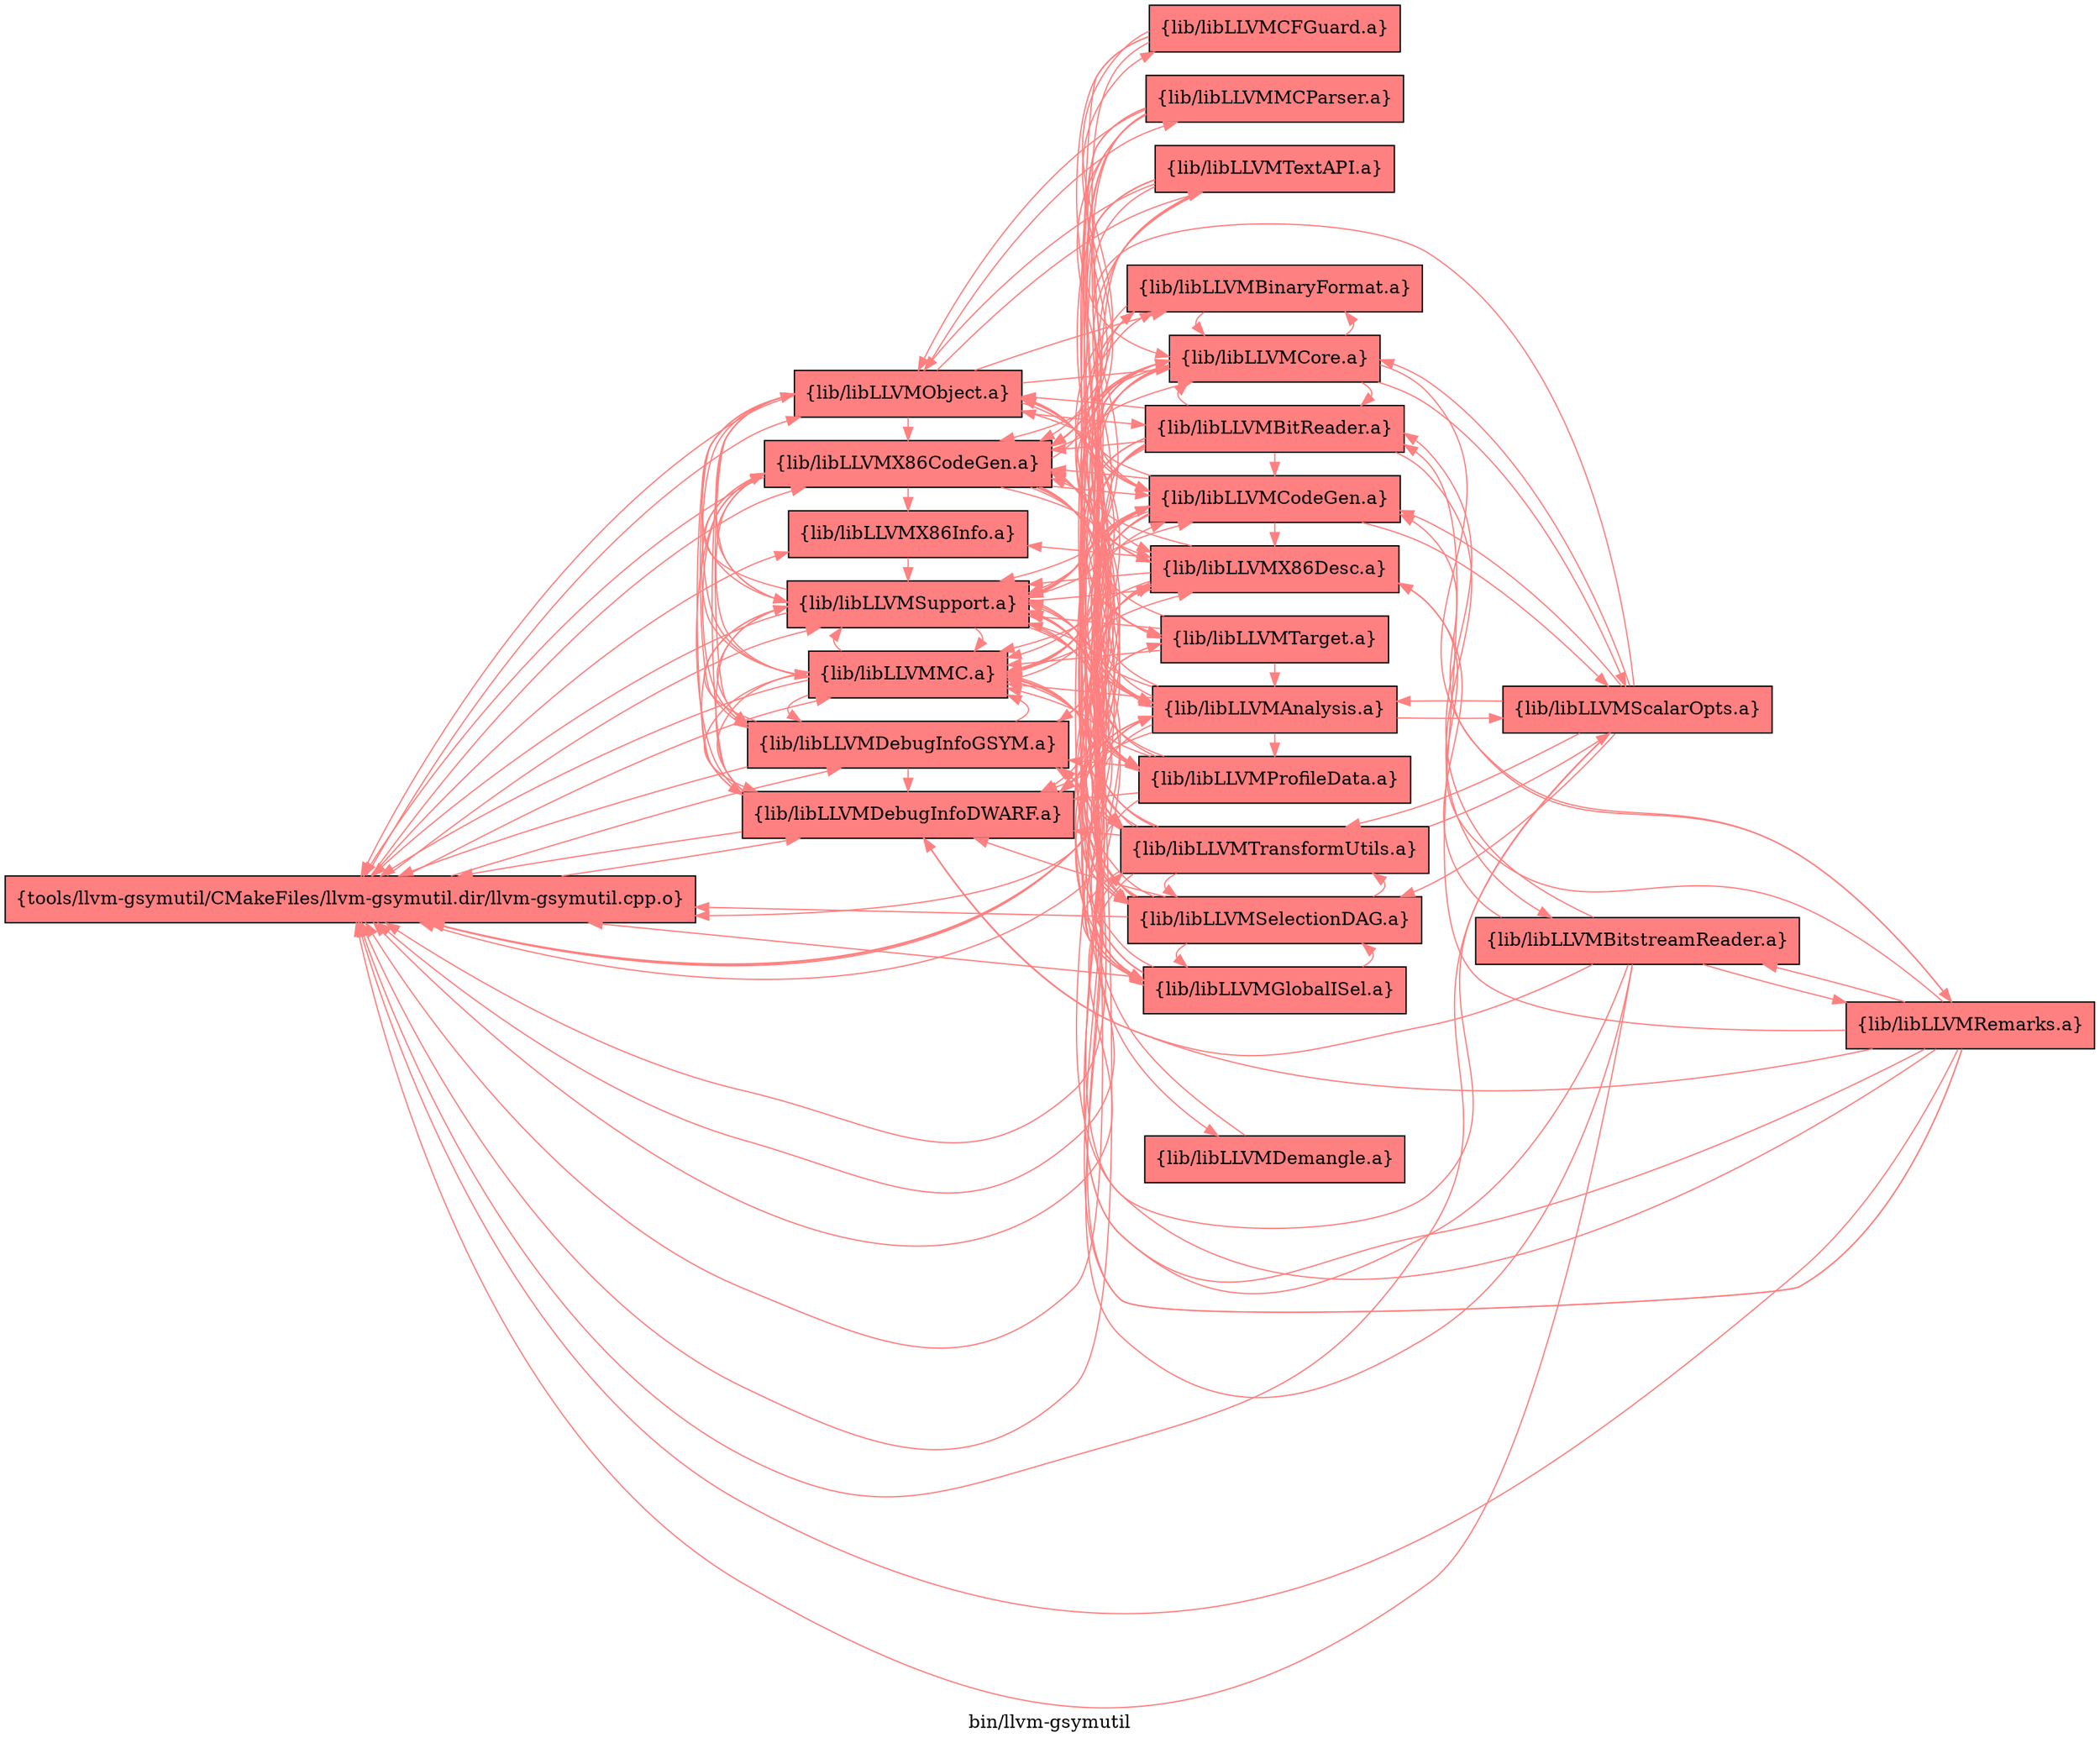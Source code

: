 digraph "bin/llvm-gsymutil" {
	label="bin/llvm-gsymutil";
	rankdir="LR"
	{ rank=same; Node0x555b38142c38;  }
	{ rank=same; Node0x555b3814df48; Node0x555b3814ca08; Node0x555b38142af8; Node0x555b38143ef8; Node0x555b38143048; Node0x555b38143598; Node0x555b38143a48;  }
	{ rank=same; Node0x555b38146248; Node0x555b38144588; Node0x555b381452f8; Node0x555b38145848; Node0x555b3813e9f8; Node0x555b3813e098; Node0x555b38150bf8; Node0x555b3814d408; Node0x555b3813db98; Node0x555b3813e4f8; Node0x555b38147af8; Node0x555b38149998; Node0x555b38151198; Node0x555b3813f5d8; Node0x555b38148458;  }

	Node0x555b38142c38 [shape=record,shape=box,style=filled,fillcolor="1.000000 0.5 1",group=1,label="{tools/llvm-gsymutil/CMakeFiles/llvm-gsymutil.dir/llvm-gsymutil.cpp.o}"];
	Node0x555b38142c38 -> Node0x555b3814df48[color="1.000000 0.5 1"];
	Node0x555b38142c38 -> Node0x555b3814ca08[color="1.000000 0.5 1"];
	Node0x555b38142c38 -> Node0x555b38142af8[color="1.000000 0.5 1"];
	Node0x555b38142c38 -> Node0x555b38143ef8[color="1.000000 0.5 1"];
	Node0x555b38142c38 -> Node0x555b38143048[color="1.000000 0.5 1"];
	Node0x555b38142c38 -> Node0x555b38143598[color="1.000000 0.5 1"];
	Node0x555b38142c38 -> Node0x555b38143a48[color="1.000000 0.5 1"];
	Node0x555b3814df48 [shape=record,shape=box,style=filled,fillcolor="1.000000 0.5 1",group=1,label="{lib/libLLVMX86CodeGen.a}"];
	Node0x555b3814df48 -> Node0x555b38142c38[color="1.000000 0.5 1"];
	Node0x555b3814df48 -> Node0x555b3814ca08[color="1.000000 0.5 1"];
	Node0x555b3814df48 -> Node0x555b38143ef8[color="1.000000 0.5 1"];
	Node0x555b3814df48 -> Node0x555b38146248[color="1.000000 0.5 1"];
	Node0x555b3814df48 -> Node0x555b38144588[color="1.000000 0.5 1"];
	Node0x555b3814df48 -> Node0x555b381452f8[color="1.000000 0.5 1"];
	Node0x555b3814df48 -> Node0x555b38145848[color="1.000000 0.5 1"];
	Node0x555b3814df48 -> Node0x555b3813e9f8[color="1.000000 0.5 1"];
	Node0x555b3814df48 -> Node0x555b3813e098[color="1.000000 0.5 1"];
	Node0x555b3814df48 -> Node0x555b38150bf8[color="1.000000 0.5 1"];
	Node0x555b3814df48 -> Node0x555b38143598[color="1.000000 0.5 1"];
	Node0x555b3814df48 -> Node0x555b3814d408[color="1.000000 0.5 1"];
	Node0x555b3814df48 -> Node0x555b3813db98[color="1.000000 0.5 1"];
	Node0x555b3814df48 -> Node0x555b3813e4f8[color="1.000000 0.5 1"];
	Node0x555b3814ca08 [shape=record,shape=box,style=filled,fillcolor="1.000000 0.5 1",group=1,label="{lib/libLLVMX86Info.a}"];
	Node0x555b3814ca08 -> Node0x555b38143ef8[color="1.000000 0.5 1"];
	Node0x555b38142af8 [shape=record,shape=box,style=filled,fillcolor="1.000000 0.5 1",group=1,label="{lib/libLLVMDebugInfoDWARF.a}"];
	Node0x555b38142af8 -> Node0x555b38142c38[color="1.000000 0.5 1"];
	Node0x555b38142af8 -> Node0x555b3814d408[color="1.000000 0.5 1"];
	Node0x555b38142af8 -> Node0x555b38143ef8[color="1.000000 0.5 1"];
	Node0x555b38142af8 -> Node0x555b38143a48[color="1.000000 0.5 1"];
	Node0x555b38142af8 -> Node0x555b38147af8[color="1.000000 0.5 1"];
	Node0x555b38142af8 -> Node0x555b38143598[color="1.000000 0.5 1"];
	Node0x555b38142af8 -> Node0x555b3814df48[color="1.000000 0.5 1"];
	Node0x555b38143ef8 [shape=record,shape=box,style=filled,fillcolor="1.000000 0.5 1",group=1,label="{lib/libLLVMSupport.a}"];
	Node0x555b38143ef8 -> Node0x555b38142c38[color="1.000000 0.5 1"];
	Node0x555b38143ef8 -> Node0x555b3814df48[color="1.000000 0.5 1"];
	Node0x555b38143ef8 -> Node0x555b38143a48[color="1.000000 0.5 1"];
	Node0x555b38143ef8 -> Node0x555b38142af8[color="1.000000 0.5 1"];
	Node0x555b38143ef8 -> Node0x555b38143048[color="1.000000 0.5 1"];
	Node0x555b38143ef8 -> Node0x555b38143598[color="1.000000 0.5 1"];
	Node0x555b38143ef8 -> Node0x555b3814d408[color="1.000000 0.5 1"];
	Node0x555b38143ef8 -> Node0x555b38146248[color="1.000000 0.5 1"];
	Node0x555b38143ef8 -> Node0x555b3813e4f8[color="1.000000 0.5 1"];
	Node0x555b38143ef8 -> Node0x555b38149998[color="1.000000 0.5 1"];
	Node0x555b38143ef8 -> Node0x555b3813db98[color="1.000000 0.5 1"];
	Node0x555b38143048 [shape=record,shape=box,style=filled,fillcolor="1.000000 0.5 1",group=1,label="{lib/libLLVMDebugInfoGSYM.a}"];
	Node0x555b38143048 -> Node0x555b38142c38[color="1.000000 0.5 1"];
	Node0x555b38143048 -> Node0x555b3814d408[color="1.000000 0.5 1"];
	Node0x555b38143048 -> Node0x555b38142af8[color="1.000000 0.5 1"];
	Node0x555b38143048 -> Node0x555b38143ef8[color="1.000000 0.5 1"];
	Node0x555b38143048 -> Node0x555b3814df48[color="1.000000 0.5 1"];
	Node0x555b38143048 -> Node0x555b38143598[color="1.000000 0.5 1"];
	Node0x555b38143048 -> Node0x555b38143a48[color="1.000000 0.5 1"];
	Node0x555b38143598 [shape=record,shape=box,style=filled,fillcolor="1.000000 0.5 1",group=1,label="{lib/libLLVMMC.a}"];
	Node0x555b38143598 -> Node0x555b3814d408[color="1.000000 0.5 1"];
	Node0x555b38143598 -> Node0x555b38143ef8[color="1.000000 0.5 1"];
	Node0x555b38143598 -> Node0x555b38142c38[color="1.000000 0.5 1"];
	Node0x555b38143598 -> Node0x555b38143048[color="1.000000 0.5 1"];
	Node0x555b38143598 -> Node0x555b3814df48[color="1.000000 0.5 1"];
	Node0x555b38143598 -> Node0x555b38142af8[color="1.000000 0.5 1"];
	Node0x555b38143598 -> Node0x555b38147af8[color="1.000000 0.5 1"];
	Node0x555b38143598 -> Node0x555b38146248[color="1.000000 0.5 1"];
	Node0x555b38143a48 [shape=record,shape=box,style=filled,fillcolor="1.000000 0.5 1",group=1,label="{lib/libLLVMObject.a}"];
	Node0x555b38143a48 -> Node0x555b38142c38[color="1.000000 0.5 1"];
	Node0x555b38143a48 -> Node0x555b38143ef8[color="1.000000 0.5 1"];
	Node0x555b38143a48 -> Node0x555b38147af8[color="1.000000 0.5 1"];
	Node0x555b38143a48 -> Node0x555b38142af8[color="1.000000 0.5 1"];
	Node0x555b38143a48 -> Node0x555b3814d408[color="1.000000 0.5 1"];
	Node0x555b38143a48 -> Node0x555b38143598[color="1.000000 0.5 1"];
	Node0x555b38143a48 -> Node0x555b38151198[color="1.000000 0.5 1"];
	Node0x555b38143a48 -> Node0x555b38150bf8[color="1.000000 0.5 1"];
	Node0x555b38143a48 -> Node0x555b3814df48[color="1.000000 0.5 1"];
	Node0x555b38143a48 -> Node0x555b3813f5d8[color="1.000000 0.5 1"];
	Node0x555b38143a48 -> Node0x555b38143048[color="1.000000 0.5 1"];
	Node0x555b38143a48 -> Node0x555b38148458[color="1.000000 0.5 1"];
	Node0x555b38146248 [shape=record,shape=box,style=filled,fillcolor="1.000000 0.5 1",group=1,label="{lib/libLLVMCodeGen.a}"];
	Node0x555b38146248 -> Node0x555b3814df48[color="1.000000 0.5 1"];
	Node0x555b38146248 -> Node0x555b38143ef8[color="1.000000 0.5 1"];
	Node0x555b38146248 -> Node0x555b38145848[color="1.000000 0.5 1"];
	Node0x555b38146248 -> Node0x555b38150bf8[color="1.000000 0.5 1"];
	Node0x555b38146248 -> Node0x555b3813e9f8[color="1.000000 0.5 1"];
	Node0x555b38146248 -> Node0x555b38142c38[color="1.000000 0.5 1"];
	Node0x555b38146248 -> Node0x555b38143598[color="1.000000 0.5 1"];
	Node0x555b38146248 -> Node0x555b38142af8[color="1.000000 0.5 1"];
	Node0x555b38146248 -> Node0x555b381452f8[color="1.000000 0.5 1"];
	Node0x555b38146248 -> Node0x555b3813e4f8[color="1.000000 0.5 1"];
	Node0x555b38146248 -> Node0x555b3814d408[color="1.000000 0.5 1"];
	Node0x555b38146248 -> Node0x555b38144588[color="1.000000 0.5 1"];
	Node0x555b38146248 -> Node0x555b38143048[color="1.000000 0.5 1"];
	Node0x555b38146248 -> Node0x555b38143a48[color="1.000000 0.5 1"];
	Node0x555b38146248 -> Node0x555b3813db98[color="1.000000 0.5 1"];
	Node0x555b38146248 -> Node0x555b381470f8[color="1.000000 0.5 1"];
	Node0x555b38144588 [shape=record,shape=box,style=filled,fillcolor="1.000000 0.5 1",group=1,label="{lib/libLLVMTarget.a}"];
	Node0x555b38144588 -> Node0x555b3814df48[color="1.000000 0.5 1"];
	Node0x555b38144588 -> Node0x555b38143598[color="1.000000 0.5 1"];
	Node0x555b38144588 -> Node0x555b38143ef8[color="1.000000 0.5 1"];
	Node0x555b38144588 -> Node0x555b38150bf8[color="1.000000 0.5 1"];
	Node0x555b38144588 -> Node0x555b3813e9f8[color="1.000000 0.5 1"];
	Node0x555b381452f8 [shape=record,shape=box,style=filled,fillcolor="1.000000 0.5 1",group=1,label="{lib/libLLVMGlobalISel.a}"];
	Node0x555b381452f8 -> Node0x555b3814df48[color="1.000000 0.5 1"];
	Node0x555b381452f8 -> Node0x555b38143ef8[color="1.000000 0.5 1"];
	Node0x555b381452f8 -> Node0x555b38146248[color="1.000000 0.5 1"];
	Node0x555b381452f8 -> Node0x555b38150bf8[color="1.000000 0.5 1"];
	Node0x555b381452f8 -> Node0x555b38142c38[color="1.000000 0.5 1"];
	Node0x555b381452f8 -> Node0x555b38143598[color="1.000000 0.5 1"];
	Node0x555b381452f8 -> Node0x555b38144588[color="1.000000 0.5 1"];
	Node0x555b381452f8 -> Node0x555b38145848[color="1.000000 0.5 1"];
	Node0x555b381452f8 -> Node0x555b3813e9f8[color="1.000000 0.5 1"];
	Node0x555b381452f8 -> Node0x555b3813e4f8[color="1.000000 0.5 1"];
	Node0x555b38145848 [shape=record,shape=box,style=filled,fillcolor="1.000000 0.5 1",group=1,label="{lib/libLLVMSelectionDAG.a}"];
	Node0x555b38145848 -> Node0x555b38142c38[color="1.000000 0.5 1"];
	Node0x555b38145848 -> Node0x555b3814df48[color="1.000000 0.5 1"];
	Node0x555b38145848 -> Node0x555b38143ef8[color="1.000000 0.5 1"];
	Node0x555b38145848 -> Node0x555b381452f8[color="1.000000 0.5 1"];
	Node0x555b38145848 -> Node0x555b38146248[color="1.000000 0.5 1"];
	Node0x555b38145848 -> Node0x555b3813e9f8[color="1.000000 0.5 1"];
	Node0x555b38145848 -> Node0x555b38150bf8[color="1.000000 0.5 1"];
	Node0x555b38145848 -> Node0x555b38143598[color="1.000000 0.5 1"];
	Node0x555b38145848 -> Node0x555b38142af8[color="1.000000 0.5 1"];
	Node0x555b38145848 -> Node0x555b38144588[color="1.000000 0.5 1"];
	Node0x555b38145848 -> Node0x555b3813e4f8[color="1.000000 0.5 1"];
	Node0x555b38145848 -> Node0x555b38143048[color="1.000000 0.5 1"];
	Node0x555b38145848 -> Node0x555b38143a48[color="1.000000 0.5 1"];
	Node0x555b3813e9f8 [shape=record,shape=box,style=filled,fillcolor="1.000000 0.5 1",group=1,label="{lib/libLLVMAnalysis.a}"];
	Node0x555b3813e9f8 -> Node0x555b38142c38[color="1.000000 0.5 1"];
	Node0x555b3813e9f8 -> Node0x555b3814df48[color="1.000000 0.5 1"];
	Node0x555b3813e9f8 -> Node0x555b38143ef8[color="1.000000 0.5 1"];
	Node0x555b3813e9f8 -> Node0x555b38150bf8[color="1.000000 0.5 1"];
	Node0x555b3813e9f8 -> Node0x555b3813e4f8[color="1.000000 0.5 1"];
	Node0x555b3813e9f8 -> Node0x555b38146248[color="1.000000 0.5 1"];
	Node0x555b3813e9f8 -> Node0x555b38145848[color="1.000000 0.5 1"];
	Node0x555b3813e9f8 -> Node0x555b381452f8[color="1.000000 0.5 1"];
	Node0x555b3813e9f8 -> Node0x555b381470f8[color="1.000000 0.5 1"];
	Node0x555b3813e9f8 -> Node0x555b38142af8[color="1.000000 0.5 1"];
	Node0x555b3813e9f8 -> Node0x555b38143598[color="1.000000 0.5 1"];
	Node0x555b3813e9f8 -> Node0x555b3813db98[color="1.000000 0.5 1"];
	Node0x555b3813e9f8 -> Node0x555b38143a48[color="1.000000 0.5 1"];
	Node0x555b3813e098 [shape=record,shape=box,style=filled,fillcolor="1.000000 0.5 1",group=1,label="{lib/libLLVMCFGuard.a}"];
	Node0x555b3813e098 -> Node0x555b3814df48[color="1.000000 0.5 1"];
	Node0x555b3813e098 -> Node0x555b38143ef8[color="1.000000 0.5 1"];
	Node0x555b3813e098 -> Node0x555b3813e4f8[color="1.000000 0.5 1"];
	Node0x555b3813e098 -> Node0x555b38150bf8[color="1.000000 0.5 1"];
	Node0x555b38150bf8 [shape=record,shape=box,style=filled,fillcolor="1.000000 0.5 1",group=1,label="{lib/libLLVMCore.a}"];
	Node0x555b38150bf8 -> Node0x555b38143ef8[color="1.000000 0.5 1"];
	Node0x555b38150bf8 -> Node0x555b38142c38[color="1.000000 0.5 1"];
	Node0x555b38150bf8 -> Node0x555b3814df48[color="1.000000 0.5 1"];
	Node0x555b38150bf8 -> Node0x555b38142af8[color="1.000000 0.5 1"];
	Node0x555b38150bf8 -> Node0x555b38145848[color="1.000000 0.5 1"];
	Node0x555b38150bf8 -> Node0x555b38146248[color="1.000000 0.5 1"];
	Node0x555b38150bf8 -> Node0x555b3813e9f8[color="1.000000 0.5 1"];
	Node0x555b38150bf8 -> Node0x555b38147af8[color="1.000000 0.5 1"];
	Node0x555b38150bf8 -> Node0x555b3814d408[color="1.000000 0.5 1"];
	Node0x555b38150bf8 -> Node0x555b3813e4f8[color="1.000000 0.5 1"];
	Node0x555b38150bf8 -> Node0x555b38143598[color="1.000000 0.5 1"];
	Node0x555b38150bf8 -> Node0x555b381506f8[color="1.000000 0.5 1"];
	Node0x555b38150bf8 -> Node0x555b38151198[color="1.000000 0.5 1"];
	Node0x555b38150bf8 -> Node0x555b381470f8[color="1.000000 0.5 1"];
	Node0x555b3814d408 [shape=record,shape=box,style=filled,fillcolor="1.000000 0.5 1",group=1,label="{lib/libLLVMX86Desc.a}"];
	Node0x555b3814d408 -> Node0x555b38143ef8[color="1.000000 0.5 1"];
	Node0x555b3814d408 -> Node0x555b3814df48[color="1.000000 0.5 1"];
	Node0x555b3814d408 -> Node0x555b3814ca08[color="1.000000 0.5 1"];
	Node0x555b3814d408 -> Node0x555b38143598[color="1.000000 0.5 1"];
	Node0x555b3814d408 -> Node0x555b38142c38[color="1.000000 0.5 1"];
	Node0x555b3813db98 [shape=record,shape=box,style=filled,fillcolor="1.000000 0.5 1",group=1,label="{lib/libLLVMProfileData.a}"];
	Node0x555b3813db98 -> Node0x555b38142c38[color="1.000000 0.5 1"];
	Node0x555b3813db98 -> Node0x555b38143ef8[color="1.000000 0.5 1"];
	Node0x555b3813db98 -> Node0x555b38143048[color="1.000000 0.5 1"];
	Node0x555b3813db98 -> Node0x555b38143598[color="1.000000 0.5 1"];
	Node0x555b3813db98 -> Node0x555b38150bf8[color="1.000000 0.5 1"];
	Node0x555b3813db98 -> Node0x555b38146248[color="1.000000 0.5 1"];
	Node0x555b3813db98 -> Node0x555b38142af8[color="1.000000 0.5 1"];
	Node0x555b3813db98 -> Node0x555b3814df48[color="1.000000 0.5 1"];
	Node0x555b3813e4f8 [shape=record,shape=box,style=filled,fillcolor="1.000000 0.5 1",group=1,label="{lib/libLLVMTransformUtils.a}"];
	Node0x555b3813e4f8 -> Node0x555b3814df48[color="1.000000 0.5 1"];
	Node0x555b3813e4f8 -> Node0x555b38143ef8[color="1.000000 0.5 1"];
	Node0x555b3813e4f8 -> Node0x555b38146248[color="1.000000 0.5 1"];
	Node0x555b3813e4f8 -> Node0x555b38150bf8[color="1.000000 0.5 1"];
	Node0x555b3813e4f8 -> Node0x555b3813e9f8[color="1.000000 0.5 1"];
	Node0x555b3813e4f8 -> Node0x555b381470f8[color="1.000000 0.5 1"];
	Node0x555b3813e4f8 -> Node0x555b38142c38[color="1.000000 0.5 1"];
	Node0x555b3813e4f8 -> Node0x555b38143598[color="1.000000 0.5 1"];
	Node0x555b3813e4f8 -> Node0x555b38142af8[color="1.000000 0.5 1"];
	Node0x555b3813e4f8 -> Node0x555b38145848[color="1.000000 0.5 1"];
	Node0x555b3813e4f8 -> Node0x555b381452f8[color="1.000000 0.5 1"];
	Node0x555b3813e4f8 -> Node0x555b38143a48[color="1.000000 0.5 1"];
	Node0x555b38147af8 [shape=record,shape=box,style=filled,fillcolor="1.000000 0.5 1",group=1,label="{lib/libLLVMBinaryFormat.a}"];
	Node0x555b38147af8 -> Node0x555b38150bf8[color="1.000000 0.5 1"];
	Node0x555b38147af8 -> Node0x555b38142af8[color="1.000000 0.5 1"];
	Node0x555b38147af8 -> Node0x555b38143ef8[color="1.000000 0.5 1"];
	Node0x555b38147af8 -> Node0x555b38142c38[color="1.000000 0.5 1"];
	Node0x555b38151198 [shape=record,shape=box,style=filled,fillcolor="1.000000 0.5 1",group=1,label="{lib/libLLVMBitReader.a}"];
	Node0x555b38151198 -> Node0x555b38142c38[color="1.000000 0.5 1"];
	Node0x555b38151198 -> Node0x555b3814df48[color="1.000000 0.5 1"];
	Node0x555b38151198 -> Node0x555b3814d408[color="1.000000 0.5 1"];
	Node0x555b38151198 -> Node0x555b38142af8[color="1.000000 0.5 1"];
	Node0x555b38151198 -> Node0x555b38143ef8[color="1.000000 0.5 1"];
	Node0x555b38151198 -> Node0x555b38143598[color="1.000000 0.5 1"];
	Node0x555b38151198 -> Node0x555b38143a48[color="1.000000 0.5 1"];
	Node0x555b38151198 -> Node0x555b38145848[color="1.000000 0.5 1"];
	Node0x555b38151198 -> Node0x555b38150bf8[color="1.000000 0.5 1"];
	Node0x555b38151198 -> Node0x555b38146248[color="1.000000 0.5 1"];
	Node0x555b38151198 -> Node0x555b3813e9f8[color="1.000000 0.5 1"];
	Node0x555b38151198 -> Node0x555b38148958[color="1.000000 0.5 1"];
	Node0x555b3813f5d8 [shape=record,shape=box,style=filled,fillcolor="1.000000 0.5 1",group=1,label="{lib/libLLVMMCParser.a}"];
	Node0x555b3813f5d8 -> Node0x555b38142c38[color="1.000000 0.5 1"];
	Node0x555b3813f5d8 -> Node0x555b3814d408[color="1.000000 0.5 1"];
	Node0x555b3813f5d8 -> Node0x555b38142af8[color="1.000000 0.5 1"];
	Node0x555b3813f5d8 -> Node0x555b38143598[color="1.000000 0.5 1"];
	Node0x555b3813f5d8 -> Node0x555b38143a48[color="1.000000 0.5 1"];
	Node0x555b3813f5d8 -> Node0x555b38143ef8[color="1.000000 0.5 1"];
	Node0x555b3813f5d8 -> Node0x555b38146248[color="1.000000 0.5 1"];
	Node0x555b3813f5d8 -> Node0x555b3814df48[color="1.000000 0.5 1"];
	Node0x555b38148458 [shape=record,shape=box,style=filled,fillcolor="1.000000 0.5 1",group=1,label="{lib/libLLVMTextAPI.a}"];
	Node0x555b38148458 -> Node0x555b38143ef8[color="1.000000 0.5 1"];
	Node0x555b38148458 -> Node0x555b38142c38[color="1.000000 0.5 1"];
	Node0x555b38148458 -> Node0x555b38143a48[color="1.000000 0.5 1"];
	Node0x555b38148458 -> Node0x555b38146248[color="1.000000 0.5 1"];
	Node0x555b38148458 -> Node0x555b3814df48[color="1.000000 0.5 1"];
	Node0x555b38148458 -> Node0x555b38142af8[color="1.000000 0.5 1"];
	Node0x555b38148458 -> Node0x555b3813e4f8[color="1.000000 0.5 1"];
	Node0x555b38148458 -> Node0x555b3814d408[color="1.000000 0.5 1"];
	Node0x555b381470f8 [shape=record,shape=box,style=filled,fillcolor="1.000000 0.5 1",group=1,label="{lib/libLLVMScalarOpts.a}"];
	Node0x555b381470f8 -> Node0x555b38142c38[color="1.000000 0.5 1"];
	Node0x555b381470f8 -> Node0x555b3814df48[color="1.000000 0.5 1"];
	Node0x555b381470f8 -> Node0x555b38143ef8[color="1.000000 0.5 1"];
	Node0x555b381470f8 -> Node0x555b3813e4f8[color="1.000000 0.5 1"];
	Node0x555b381470f8 -> Node0x555b38150bf8[color="1.000000 0.5 1"];
	Node0x555b381470f8 -> Node0x555b38146248[color="1.000000 0.5 1"];
	Node0x555b381470f8 -> Node0x555b3813e9f8[color="1.000000 0.5 1"];
	Node0x555b381470f8 -> Node0x555b38145848[color="1.000000 0.5 1"];
	Node0x555b38149998 [shape=record,shape=box,style=filled,fillcolor="1.000000 0.5 1",group=1,label="{lib/libLLVMDemangle.a}"];
	Node0x555b38149998 -> Node0x555b38143ef8[color="1.000000 0.5 1"];
	Node0x555b38148958 [shape=record,shape=box,style=filled,fillcolor="1.000000 0.5 1",group=1,label="{lib/libLLVMBitstreamReader.a}"];
	Node0x555b38148958 -> Node0x555b38142c38[color="1.000000 0.5 1"];
	Node0x555b38148958 -> Node0x555b3814d408[color="1.000000 0.5 1"];
	Node0x555b38148958 -> Node0x555b38142af8[color="1.000000 0.5 1"];
	Node0x555b38148958 -> Node0x555b38143048[color="1.000000 0.5 1"];
	Node0x555b38148958 -> Node0x555b38143ef8[color="1.000000 0.5 1"];
	Node0x555b38148958 -> Node0x555b38151198[color="1.000000 0.5 1"];
	Node0x555b38148958 -> Node0x555b381506f8[color="1.000000 0.5 1"];
	Node0x555b381506f8 [shape=record,shape=box,style=filled,fillcolor="1.000000 0.5 1",group=1,label="{lib/libLLVMRemarks.a}"];
	Node0x555b381506f8 -> Node0x555b38142af8[color="1.000000 0.5 1"];
	Node0x555b381506f8 -> Node0x555b38143ef8[color="1.000000 0.5 1"];
	Node0x555b381506f8 -> Node0x555b38142c38[color="1.000000 0.5 1"];
	Node0x555b381506f8 -> Node0x555b38143048[color="1.000000 0.5 1"];
	Node0x555b381506f8 -> Node0x555b38151198[color="1.000000 0.5 1"];
	Node0x555b381506f8 -> Node0x555b38143598[color="1.000000 0.5 1"];
	Node0x555b381506f8 -> Node0x555b38146248[color="1.000000 0.5 1"];
	Node0x555b381506f8 -> Node0x555b3814d408[color="1.000000 0.5 1"];
	Node0x555b381506f8 -> Node0x555b38143a48[color="1.000000 0.5 1"];
	Node0x555b381506f8 -> Node0x555b38148958[color="1.000000 0.5 1"];
}
